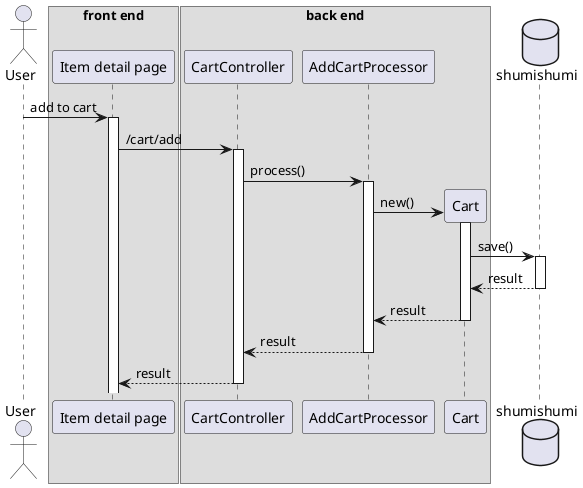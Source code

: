 @startuml template
'autonumber 1.1.1

actor User as u

box "front end"
participant "Item detail page" as detail
end box

box "back end"
participant "CartController" as wc

participant "AddCartProcessor" as addproc

participant "Cart" as cm
end box

database shumishumi as db

u -> detail++ : add to cart
detail -> wc++ : /cart/add
wc -> addproc++ : process()

create cm
addproc -> cm++ : new()
cm -> db++ : save()
return result
return result
return result
return result

@enduml